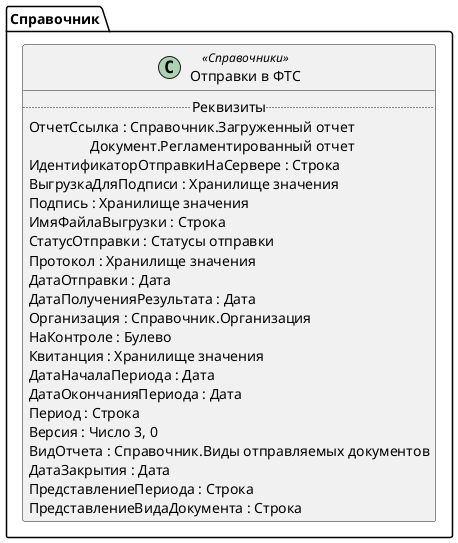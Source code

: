﻿@startuml ОтправкиФТС
'!include templates.wsd
'..\include templates.wsd
class Справочник.ОтправкиФТС as "Отправки в ФТС" <<Справочники>>
{
..Реквизиты..
ОтчетСсылка : Справочник.Загруженный отчет\rДокумент.Регламентированный отчет
ИдентификаторОтправкиНаСервере : Строка
ВыгрузкаДляПодписи : Хранилище значения
Подпись : Хранилище значения
ИмяФайлаВыгрузки : Строка
СтатусОтправки : Статусы отправки
Протокол : Хранилище значения
ДатаОтправки : Дата
ДатаПолученияРезультата : Дата
Организация : Справочник.Организация
НаКонтроле : Булево
Квитанция : Хранилище значения
ДатаНачалаПериода : Дата
ДатаОкончанияПериода : Дата
Период : Строка
Версия : Число 3, 0
ВидОтчета : Справочник.Виды отправляемых документов
ДатаЗакрытия : Дата
ПредставлениеПериода : Строка
ПредставлениеВидаДокумента : Строка
}
@enduml
